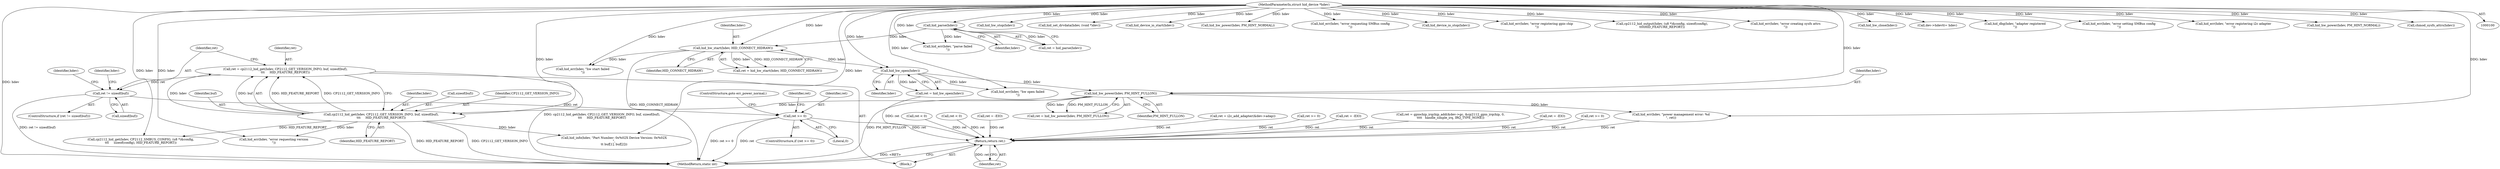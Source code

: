 digraph "0_linux_7a7b5df84b6b4e5d599c7289526eed96541a0654_3@API" {
"1000210" [label="(Call,ret != sizeof(buf))"];
"1000200" [label="(Call,ret = cp2112_hid_get(hdev, CP2112_GET_VERSION_INFO, buf, sizeof(buf),\n\t\t\t     HID_FEATURE_REPORT))"];
"1000202" [label="(Call,cp2112_hid_get(hdev, CP2112_GET_VERSION_INFO, buf, sizeof(buf),\n\t\t\t     HID_FEATURE_REPORT))"];
"1000187" [label="(Call,hid_hw_power(hdev, PM_HINT_FULLON))"];
"1000176" [label="(Call,hid_hw_open(hdev))"];
"1000163" [label="(Call,hid_hw_start(hdev, HID_CONNECT_HIDRAW))"];
"1000151" [label="(Call,hid_parse(hdev))"];
"1000101" [label="(MethodParameterIn,struct hid_device *hdev)"];
"1000219" [label="(Call,ret >= 0)"];
"1000561" [label="(Return,return ret;)"];
"1000226" [label="(ControlStructure,goto err_power_normal;)"];
"1000195" [label="(Call,hid_err(hdev, \"power management error: %d\n\", ret))"];
"1000228" [label="(Identifier,hdev)"];
"1000101" [label="(MethodParameterIn,struct hid_device *hdev)"];
"1000296" [label="(Call,ret = -EIO)"];
"1000563" [label="(MethodReturn,static int)"];
"1000200" [label="(Call,ret = cp2112_hid_get(hdev, CP2112_GET_VERSION_INFO, buf, sizeof(buf),\n\t\t\t     HID_FEATURE_REPORT))"];
"1000103" [label="(Block,)"];
"1000156" [label="(Call,hid_err(hdev, \"parse failed\n\"))"];
"1000504" [label="(Call,ret = gpiochip_irqchip_add(&dev->gc, &cp2112_gpio_irqchip, 0,\n\t\t\t\t   handle_simple_irq, IRQ_TYPE_NONE))"];
"1000163" [label="(Call,hid_hw_start(hdev, HID_CONNECT_HIDRAW))"];
"1000227" [label="(Call,hid_info(hdev, \"Part Number: 0x%02X Device Version: 0x%02X\n\",\n\t\t buf[1], buf[2]))"];
"1000559" [label="(Call,hid_hw_stop(hdev))"];
"1000203" [label="(Identifier,hdev)"];
"1000161" [label="(Call,ret = hid_hw_start(hdev, HID_CONNECT_HIDRAW))"];
"1000261" [label="(Call,ret = -EIO)"];
"1000176" [label="(Call,hid_hw_open(hdev))"];
"1000301" [label="(Call,hid_set_drvdata(hdev, (void *)dev))"];
"1000374" [label="(Call,hid_device_io_start(hdev))"];
"1000177" [label="(Identifier,hdev)"];
"1000552" [label="(Call,hid_hw_power(hdev, PM_HINT_NORMAL))"];
"1000258" [label="(Call,ret >= 0)"];
"1000223" [label="(Identifier,ret)"];
"1000491" [label="(Call,ret < 0)"];
"1000151" [label="(Call,hid_parse(hdev))"];
"1000206" [label="(Call,sizeof(buf))"];
"1000216" [label="(Identifier,hdev)"];
"1000164" [label="(Identifier,hdev)"];
"1000219" [label="(Call,ret >= 0)"];
"1000254" [label="(Call,hid_err(hdev, \"error requesting SMBus config\n\"))"];
"1000174" [label="(Call,ret = hid_hw_open(hdev))"];
"1000169" [label="(Call,hid_err(hdev, \"hw start failed\n\"))"];
"1000383" [label="(Call,hid_device_io_stop(hdev))"];
"1000209" [label="(ControlStructure,if (ret != sizeof(buf)))"];
"1000471" [label="(Call,ret < 0)"];
"1000185" [label="(Call,ret = hid_hw_power(hdev, PM_HINT_FULLON))"];
"1000165" [label="(Identifier,HID_CONNECT_HIDRAW)"];
"1000222" [label="(Call,ret = -EIO)"];
"1000475" [label="(Call,hid_err(hdev, \"error registering gpio chip\n\"))"];
"1000274" [label="(Call,cp2112_hid_output(hdev, (u8 *)&config, sizeof(config),\n\t\t\t\tHID_FEATURE_REPORT))"];
"1000202" [label="(Call,cp2112_hid_get(hdev, CP2112_GET_VERSION_INFO, buf, sizeof(buf),\n\t\t\t     HID_FEATURE_REPORT))"];
"1000495" [label="(Call,hid_err(hdev, \"error creating sysfs attrs\n\"))"];
"1000211" [label="(Identifier,ret)"];
"1000221" [label="(Literal,0)"];
"1000149" [label="(Call,ret = hid_parse(hdev))"];
"1000220" [label="(Identifier,ret)"];
"1000376" [label="(Call,ret = i2c_add_adapter(&dev->adap))"];
"1000187" [label="(Call,hid_hw_power(hdev, PM_HINT_FULLON))"];
"1000189" [label="(Identifier,PM_HINT_FULLON)"];
"1000152" [label="(Identifier,hdev)"];
"1000238" [label="(Call,cp2112_hid_get(hdev, CP2112_SMBUS_CONFIG, (u8 *)&config,\n\t\t\t     sizeof(config), HID_FEATURE_REPORT))"];
"1000556" [label="(Call,hid_hw_close(hdev))"];
"1000201" [label="(Identifier,ret)"];
"1000561" [label="(Return,return ret;)"];
"1000306" [label="(Call,dev->hdev\t\t= hdev)"];
"1000212" [label="(Call,sizeof(buf))"];
"1000204" [label="(Identifier,CP2112_GET_VERSION_INFO)"];
"1000562" [label="(Identifier,ret)"];
"1000392" [label="(Call,hid_dbg(hdev, \"adapter registered\n\"))"];
"1000289" [label="(Call,hid_err(hdev, \"error setting SMBus config\n\"))"];
"1000388" [label="(Call,hid_err(hdev, \"error registering i2c adapter\n\"))"];
"1000188" [label="(Identifier,hdev)"];
"1000501" [label="(Call,hid_hw_power(hdev, PM_HINT_NORMAL))"];
"1000499" [label="(Call,chmod_sysfs_attrs(hdev))"];
"1000181" [label="(Call,hid_err(hdev, \"hw open failed\n\"))"];
"1000208" [label="(Identifier,HID_FEATURE_REPORT)"];
"1000218" [label="(ControlStructure,if (ret >= 0))"];
"1000205" [label="(Identifier,buf)"];
"1000210" [label="(Call,ret != sizeof(buf))"];
"1000293" [label="(Call,ret >= 0)"];
"1000215" [label="(Call,hid_err(hdev, \"error requesting version\n\"))"];
"1000210" -> "1000209"  [label="AST: "];
"1000210" -> "1000212"  [label="CFG: "];
"1000211" -> "1000210"  [label="AST: "];
"1000212" -> "1000210"  [label="AST: "];
"1000216" -> "1000210"  [label="CFG: "];
"1000228" -> "1000210"  [label="CFG: "];
"1000210" -> "1000563"  [label="DDG: ret != sizeof(buf)"];
"1000200" -> "1000210"  [label="DDG: ret"];
"1000210" -> "1000219"  [label="DDG: ret"];
"1000200" -> "1000103"  [label="AST: "];
"1000200" -> "1000202"  [label="CFG: "];
"1000201" -> "1000200"  [label="AST: "];
"1000202" -> "1000200"  [label="AST: "];
"1000211" -> "1000200"  [label="CFG: "];
"1000200" -> "1000563"  [label="DDG: cp2112_hid_get(hdev, CP2112_GET_VERSION_INFO, buf, sizeof(buf),\n\t\t\t     HID_FEATURE_REPORT)"];
"1000202" -> "1000200"  [label="DDG: HID_FEATURE_REPORT"];
"1000202" -> "1000200"  [label="DDG: hdev"];
"1000202" -> "1000200"  [label="DDG: buf"];
"1000202" -> "1000200"  [label="DDG: CP2112_GET_VERSION_INFO"];
"1000202" -> "1000208"  [label="CFG: "];
"1000203" -> "1000202"  [label="AST: "];
"1000204" -> "1000202"  [label="AST: "];
"1000205" -> "1000202"  [label="AST: "];
"1000206" -> "1000202"  [label="AST: "];
"1000208" -> "1000202"  [label="AST: "];
"1000202" -> "1000563"  [label="DDG: HID_FEATURE_REPORT"];
"1000202" -> "1000563"  [label="DDG: CP2112_GET_VERSION_INFO"];
"1000187" -> "1000202"  [label="DDG: hdev"];
"1000101" -> "1000202"  [label="DDG: hdev"];
"1000202" -> "1000215"  [label="DDG: hdev"];
"1000202" -> "1000227"  [label="DDG: hdev"];
"1000202" -> "1000238"  [label="DDG: HID_FEATURE_REPORT"];
"1000187" -> "1000185"  [label="AST: "];
"1000187" -> "1000189"  [label="CFG: "];
"1000188" -> "1000187"  [label="AST: "];
"1000189" -> "1000187"  [label="AST: "];
"1000185" -> "1000187"  [label="CFG: "];
"1000187" -> "1000563"  [label="DDG: PM_HINT_FULLON"];
"1000187" -> "1000185"  [label="DDG: hdev"];
"1000187" -> "1000185"  [label="DDG: PM_HINT_FULLON"];
"1000176" -> "1000187"  [label="DDG: hdev"];
"1000101" -> "1000187"  [label="DDG: hdev"];
"1000187" -> "1000195"  [label="DDG: hdev"];
"1000176" -> "1000174"  [label="AST: "];
"1000176" -> "1000177"  [label="CFG: "];
"1000177" -> "1000176"  [label="AST: "];
"1000174" -> "1000176"  [label="CFG: "];
"1000176" -> "1000174"  [label="DDG: hdev"];
"1000163" -> "1000176"  [label="DDG: hdev"];
"1000101" -> "1000176"  [label="DDG: hdev"];
"1000176" -> "1000181"  [label="DDG: hdev"];
"1000163" -> "1000161"  [label="AST: "];
"1000163" -> "1000165"  [label="CFG: "];
"1000164" -> "1000163"  [label="AST: "];
"1000165" -> "1000163"  [label="AST: "];
"1000161" -> "1000163"  [label="CFG: "];
"1000163" -> "1000563"  [label="DDG: HID_CONNECT_HIDRAW"];
"1000163" -> "1000161"  [label="DDG: hdev"];
"1000163" -> "1000161"  [label="DDG: HID_CONNECT_HIDRAW"];
"1000151" -> "1000163"  [label="DDG: hdev"];
"1000101" -> "1000163"  [label="DDG: hdev"];
"1000163" -> "1000169"  [label="DDG: hdev"];
"1000151" -> "1000149"  [label="AST: "];
"1000151" -> "1000152"  [label="CFG: "];
"1000152" -> "1000151"  [label="AST: "];
"1000149" -> "1000151"  [label="CFG: "];
"1000151" -> "1000149"  [label="DDG: hdev"];
"1000101" -> "1000151"  [label="DDG: hdev"];
"1000151" -> "1000156"  [label="DDG: hdev"];
"1000101" -> "1000100"  [label="AST: "];
"1000101" -> "1000563"  [label="DDG: hdev"];
"1000101" -> "1000156"  [label="DDG: hdev"];
"1000101" -> "1000169"  [label="DDG: hdev"];
"1000101" -> "1000181"  [label="DDG: hdev"];
"1000101" -> "1000195"  [label="DDG: hdev"];
"1000101" -> "1000215"  [label="DDG: hdev"];
"1000101" -> "1000227"  [label="DDG: hdev"];
"1000101" -> "1000238"  [label="DDG: hdev"];
"1000101" -> "1000254"  [label="DDG: hdev"];
"1000101" -> "1000274"  [label="DDG: hdev"];
"1000101" -> "1000289"  [label="DDG: hdev"];
"1000101" -> "1000301"  [label="DDG: hdev"];
"1000101" -> "1000306"  [label="DDG: hdev"];
"1000101" -> "1000374"  [label="DDG: hdev"];
"1000101" -> "1000383"  [label="DDG: hdev"];
"1000101" -> "1000388"  [label="DDG: hdev"];
"1000101" -> "1000392"  [label="DDG: hdev"];
"1000101" -> "1000475"  [label="DDG: hdev"];
"1000101" -> "1000495"  [label="DDG: hdev"];
"1000101" -> "1000499"  [label="DDG: hdev"];
"1000101" -> "1000501"  [label="DDG: hdev"];
"1000101" -> "1000552"  [label="DDG: hdev"];
"1000101" -> "1000556"  [label="DDG: hdev"];
"1000101" -> "1000559"  [label="DDG: hdev"];
"1000219" -> "1000218"  [label="AST: "];
"1000219" -> "1000221"  [label="CFG: "];
"1000220" -> "1000219"  [label="AST: "];
"1000221" -> "1000219"  [label="AST: "];
"1000223" -> "1000219"  [label="CFG: "];
"1000226" -> "1000219"  [label="CFG: "];
"1000219" -> "1000563"  [label="DDG: ret >= 0"];
"1000219" -> "1000563"  [label="DDG: ret"];
"1000219" -> "1000561"  [label="DDG: ret"];
"1000561" -> "1000103"  [label="AST: "];
"1000561" -> "1000562"  [label="CFG: "];
"1000562" -> "1000561"  [label="AST: "];
"1000563" -> "1000561"  [label="CFG: "];
"1000561" -> "1000563"  [label="DDG: <RET>"];
"1000562" -> "1000561"  [label="DDG: ret"];
"1000258" -> "1000561"  [label="DDG: ret"];
"1000376" -> "1000561"  [label="DDG: ret"];
"1000222" -> "1000561"  [label="DDG: ret"];
"1000293" -> "1000561"  [label="DDG: ret"];
"1000471" -> "1000561"  [label="DDG: ret"];
"1000504" -> "1000561"  [label="DDG: ret"];
"1000491" -> "1000561"  [label="DDG: ret"];
"1000174" -> "1000561"  [label="DDG: ret"];
"1000195" -> "1000561"  [label="DDG: ret"];
"1000296" -> "1000561"  [label="DDG: ret"];
"1000261" -> "1000561"  [label="DDG: ret"];
}
